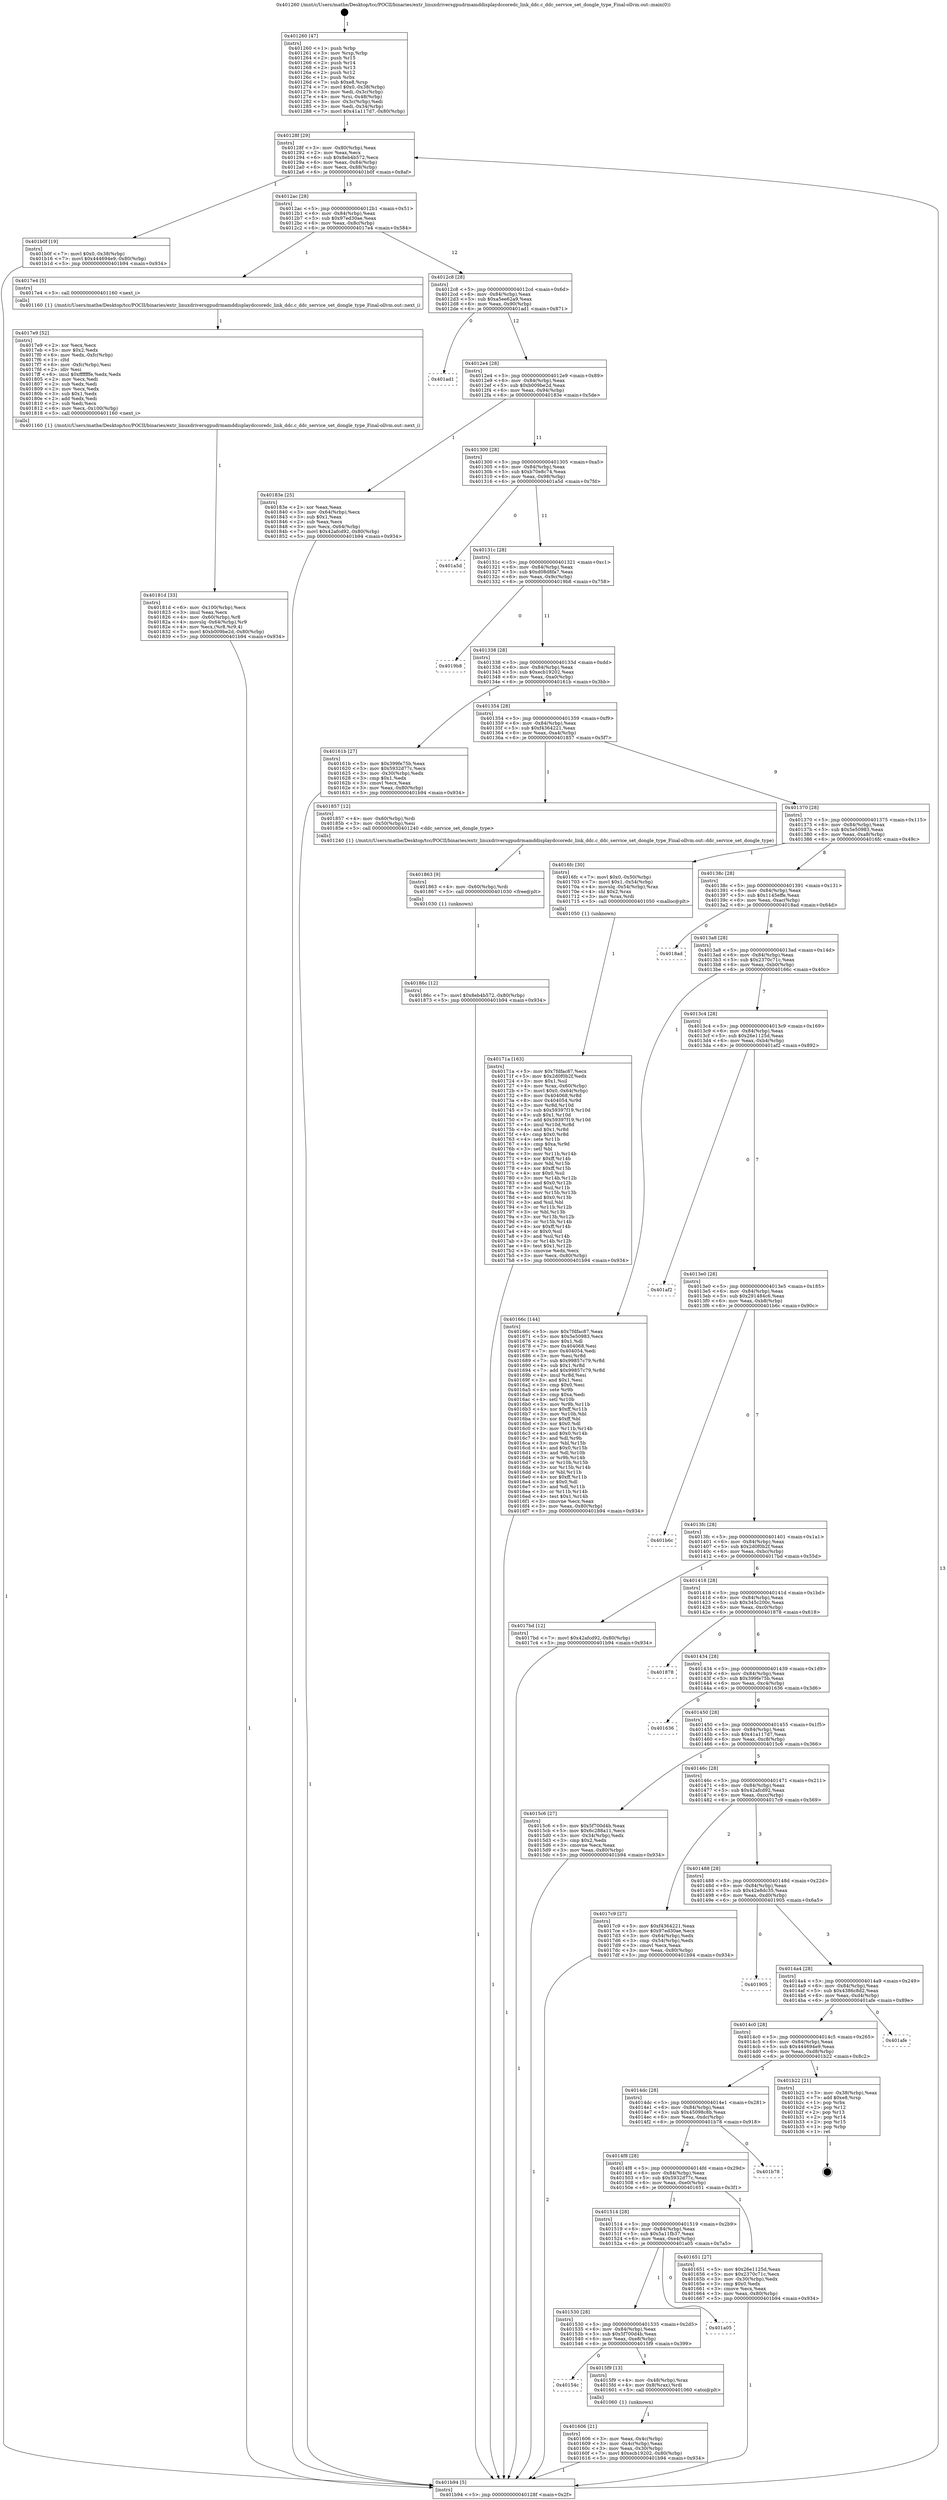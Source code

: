 digraph "0x401260" {
  label = "0x401260 (/mnt/c/Users/mathe/Desktop/tcc/POCII/binaries/extr_linuxdriversgpudrmamddisplaydccoredc_link_ddc.c_ddc_service_set_dongle_type_Final-ollvm.out::main(0))"
  labelloc = "t"
  node[shape=record]

  Entry [label="",width=0.3,height=0.3,shape=circle,fillcolor=black,style=filled]
  "0x40128f" [label="{
     0x40128f [29]\l
     | [instrs]\l
     &nbsp;&nbsp;0x40128f \<+3\>: mov -0x80(%rbp),%eax\l
     &nbsp;&nbsp;0x401292 \<+2\>: mov %eax,%ecx\l
     &nbsp;&nbsp;0x401294 \<+6\>: sub $0x8eb4b572,%ecx\l
     &nbsp;&nbsp;0x40129a \<+6\>: mov %eax,-0x84(%rbp)\l
     &nbsp;&nbsp;0x4012a0 \<+6\>: mov %ecx,-0x88(%rbp)\l
     &nbsp;&nbsp;0x4012a6 \<+6\>: je 0000000000401b0f \<main+0x8af\>\l
  }"]
  "0x401b0f" [label="{
     0x401b0f [19]\l
     | [instrs]\l
     &nbsp;&nbsp;0x401b0f \<+7\>: movl $0x0,-0x38(%rbp)\l
     &nbsp;&nbsp;0x401b16 \<+7\>: movl $0x444694e9,-0x80(%rbp)\l
     &nbsp;&nbsp;0x401b1d \<+5\>: jmp 0000000000401b94 \<main+0x934\>\l
  }"]
  "0x4012ac" [label="{
     0x4012ac [28]\l
     | [instrs]\l
     &nbsp;&nbsp;0x4012ac \<+5\>: jmp 00000000004012b1 \<main+0x51\>\l
     &nbsp;&nbsp;0x4012b1 \<+6\>: mov -0x84(%rbp),%eax\l
     &nbsp;&nbsp;0x4012b7 \<+5\>: sub $0x97ed30ae,%eax\l
     &nbsp;&nbsp;0x4012bc \<+6\>: mov %eax,-0x8c(%rbp)\l
     &nbsp;&nbsp;0x4012c2 \<+6\>: je 00000000004017e4 \<main+0x584\>\l
  }"]
  Exit [label="",width=0.3,height=0.3,shape=circle,fillcolor=black,style=filled,peripheries=2]
  "0x4017e4" [label="{
     0x4017e4 [5]\l
     | [instrs]\l
     &nbsp;&nbsp;0x4017e4 \<+5\>: call 0000000000401160 \<next_i\>\l
     | [calls]\l
     &nbsp;&nbsp;0x401160 \{1\} (/mnt/c/Users/mathe/Desktop/tcc/POCII/binaries/extr_linuxdriversgpudrmamddisplaydccoredc_link_ddc.c_ddc_service_set_dongle_type_Final-ollvm.out::next_i)\l
  }"]
  "0x4012c8" [label="{
     0x4012c8 [28]\l
     | [instrs]\l
     &nbsp;&nbsp;0x4012c8 \<+5\>: jmp 00000000004012cd \<main+0x6d\>\l
     &nbsp;&nbsp;0x4012cd \<+6\>: mov -0x84(%rbp),%eax\l
     &nbsp;&nbsp;0x4012d3 \<+5\>: sub $0xa5ee62a9,%eax\l
     &nbsp;&nbsp;0x4012d8 \<+6\>: mov %eax,-0x90(%rbp)\l
     &nbsp;&nbsp;0x4012de \<+6\>: je 0000000000401ad1 \<main+0x871\>\l
  }"]
  "0x40186c" [label="{
     0x40186c [12]\l
     | [instrs]\l
     &nbsp;&nbsp;0x40186c \<+7\>: movl $0x8eb4b572,-0x80(%rbp)\l
     &nbsp;&nbsp;0x401873 \<+5\>: jmp 0000000000401b94 \<main+0x934\>\l
  }"]
  "0x401ad1" [label="{
     0x401ad1\l
  }", style=dashed]
  "0x4012e4" [label="{
     0x4012e4 [28]\l
     | [instrs]\l
     &nbsp;&nbsp;0x4012e4 \<+5\>: jmp 00000000004012e9 \<main+0x89\>\l
     &nbsp;&nbsp;0x4012e9 \<+6\>: mov -0x84(%rbp),%eax\l
     &nbsp;&nbsp;0x4012ef \<+5\>: sub $0xb009be2d,%eax\l
     &nbsp;&nbsp;0x4012f4 \<+6\>: mov %eax,-0x94(%rbp)\l
     &nbsp;&nbsp;0x4012fa \<+6\>: je 000000000040183e \<main+0x5de\>\l
  }"]
  "0x401863" [label="{
     0x401863 [9]\l
     | [instrs]\l
     &nbsp;&nbsp;0x401863 \<+4\>: mov -0x60(%rbp),%rdi\l
     &nbsp;&nbsp;0x401867 \<+5\>: call 0000000000401030 \<free@plt\>\l
     | [calls]\l
     &nbsp;&nbsp;0x401030 \{1\} (unknown)\l
  }"]
  "0x40183e" [label="{
     0x40183e [25]\l
     | [instrs]\l
     &nbsp;&nbsp;0x40183e \<+2\>: xor %eax,%eax\l
     &nbsp;&nbsp;0x401840 \<+3\>: mov -0x64(%rbp),%ecx\l
     &nbsp;&nbsp;0x401843 \<+3\>: sub $0x1,%eax\l
     &nbsp;&nbsp;0x401846 \<+2\>: sub %eax,%ecx\l
     &nbsp;&nbsp;0x401848 \<+3\>: mov %ecx,-0x64(%rbp)\l
     &nbsp;&nbsp;0x40184b \<+7\>: movl $0x42afcd92,-0x80(%rbp)\l
     &nbsp;&nbsp;0x401852 \<+5\>: jmp 0000000000401b94 \<main+0x934\>\l
  }"]
  "0x401300" [label="{
     0x401300 [28]\l
     | [instrs]\l
     &nbsp;&nbsp;0x401300 \<+5\>: jmp 0000000000401305 \<main+0xa5\>\l
     &nbsp;&nbsp;0x401305 \<+6\>: mov -0x84(%rbp),%eax\l
     &nbsp;&nbsp;0x40130b \<+5\>: sub $0xb70e8c74,%eax\l
     &nbsp;&nbsp;0x401310 \<+6\>: mov %eax,-0x98(%rbp)\l
     &nbsp;&nbsp;0x401316 \<+6\>: je 0000000000401a5d \<main+0x7fd\>\l
  }"]
  "0x40181d" [label="{
     0x40181d [33]\l
     | [instrs]\l
     &nbsp;&nbsp;0x40181d \<+6\>: mov -0x100(%rbp),%ecx\l
     &nbsp;&nbsp;0x401823 \<+3\>: imul %eax,%ecx\l
     &nbsp;&nbsp;0x401826 \<+4\>: mov -0x60(%rbp),%r8\l
     &nbsp;&nbsp;0x40182a \<+4\>: movslq -0x64(%rbp),%r9\l
     &nbsp;&nbsp;0x40182e \<+4\>: mov %ecx,(%r8,%r9,4)\l
     &nbsp;&nbsp;0x401832 \<+7\>: movl $0xb009be2d,-0x80(%rbp)\l
     &nbsp;&nbsp;0x401839 \<+5\>: jmp 0000000000401b94 \<main+0x934\>\l
  }"]
  "0x401a5d" [label="{
     0x401a5d\l
  }", style=dashed]
  "0x40131c" [label="{
     0x40131c [28]\l
     | [instrs]\l
     &nbsp;&nbsp;0x40131c \<+5\>: jmp 0000000000401321 \<main+0xc1\>\l
     &nbsp;&nbsp;0x401321 \<+6\>: mov -0x84(%rbp),%eax\l
     &nbsp;&nbsp;0x401327 \<+5\>: sub $0xd08d8fa7,%eax\l
     &nbsp;&nbsp;0x40132c \<+6\>: mov %eax,-0x9c(%rbp)\l
     &nbsp;&nbsp;0x401332 \<+6\>: je 00000000004019b8 \<main+0x758\>\l
  }"]
  "0x4017e9" [label="{
     0x4017e9 [52]\l
     | [instrs]\l
     &nbsp;&nbsp;0x4017e9 \<+2\>: xor %ecx,%ecx\l
     &nbsp;&nbsp;0x4017eb \<+5\>: mov $0x2,%edx\l
     &nbsp;&nbsp;0x4017f0 \<+6\>: mov %edx,-0xfc(%rbp)\l
     &nbsp;&nbsp;0x4017f6 \<+1\>: cltd\l
     &nbsp;&nbsp;0x4017f7 \<+6\>: mov -0xfc(%rbp),%esi\l
     &nbsp;&nbsp;0x4017fd \<+2\>: idiv %esi\l
     &nbsp;&nbsp;0x4017ff \<+6\>: imul $0xfffffffe,%edx,%edx\l
     &nbsp;&nbsp;0x401805 \<+2\>: mov %ecx,%edi\l
     &nbsp;&nbsp;0x401807 \<+2\>: sub %edx,%edi\l
     &nbsp;&nbsp;0x401809 \<+2\>: mov %ecx,%edx\l
     &nbsp;&nbsp;0x40180b \<+3\>: sub $0x1,%edx\l
     &nbsp;&nbsp;0x40180e \<+2\>: add %edx,%edi\l
     &nbsp;&nbsp;0x401810 \<+2\>: sub %edi,%ecx\l
     &nbsp;&nbsp;0x401812 \<+6\>: mov %ecx,-0x100(%rbp)\l
     &nbsp;&nbsp;0x401818 \<+5\>: call 0000000000401160 \<next_i\>\l
     | [calls]\l
     &nbsp;&nbsp;0x401160 \{1\} (/mnt/c/Users/mathe/Desktop/tcc/POCII/binaries/extr_linuxdriversgpudrmamddisplaydccoredc_link_ddc.c_ddc_service_set_dongle_type_Final-ollvm.out::next_i)\l
  }"]
  "0x4019b8" [label="{
     0x4019b8\l
  }", style=dashed]
  "0x401338" [label="{
     0x401338 [28]\l
     | [instrs]\l
     &nbsp;&nbsp;0x401338 \<+5\>: jmp 000000000040133d \<main+0xdd\>\l
     &nbsp;&nbsp;0x40133d \<+6\>: mov -0x84(%rbp),%eax\l
     &nbsp;&nbsp;0x401343 \<+5\>: sub $0xecb19202,%eax\l
     &nbsp;&nbsp;0x401348 \<+6\>: mov %eax,-0xa0(%rbp)\l
     &nbsp;&nbsp;0x40134e \<+6\>: je 000000000040161b \<main+0x3bb\>\l
  }"]
  "0x40171a" [label="{
     0x40171a [163]\l
     | [instrs]\l
     &nbsp;&nbsp;0x40171a \<+5\>: mov $0x7fdfac87,%ecx\l
     &nbsp;&nbsp;0x40171f \<+5\>: mov $0x2d0f0b2f,%edx\l
     &nbsp;&nbsp;0x401724 \<+3\>: mov $0x1,%sil\l
     &nbsp;&nbsp;0x401727 \<+4\>: mov %rax,-0x60(%rbp)\l
     &nbsp;&nbsp;0x40172b \<+7\>: movl $0x0,-0x64(%rbp)\l
     &nbsp;&nbsp;0x401732 \<+8\>: mov 0x404068,%r8d\l
     &nbsp;&nbsp;0x40173a \<+8\>: mov 0x404054,%r9d\l
     &nbsp;&nbsp;0x401742 \<+3\>: mov %r8d,%r10d\l
     &nbsp;&nbsp;0x401745 \<+7\>: sub $0x59397f19,%r10d\l
     &nbsp;&nbsp;0x40174c \<+4\>: sub $0x1,%r10d\l
     &nbsp;&nbsp;0x401750 \<+7\>: add $0x59397f19,%r10d\l
     &nbsp;&nbsp;0x401757 \<+4\>: imul %r10d,%r8d\l
     &nbsp;&nbsp;0x40175b \<+4\>: and $0x1,%r8d\l
     &nbsp;&nbsp;0x40175f \<+4\>: cmp $0x0,%r8d\l
     &nbsp;&nbsp;0x401763 \<+4\>: sete %r11b\l
     &nbsp;&nbsp;0x401767 \<+4\>: cmp $0xa,%r9d\l
     &nbsp;&nbsp;0x40176b \<+3\>: setl %bl\l
     &nbsp;&nbsp;0x40176e \<+3\>: mov %r11b,%r14b\l
     &nbsp;&nbsp;0x401771 \<+4\>: xor $0xff,%r14b\l
     &nbsp;&nbsp;0x401775 \<+3\>: mov %bl,%r15b\l
     &nbsp;&nbsp;0x401778 \<+4\>: xor $0xff,%r15b\l
     &nbsp;&nbsp;0x40177c \<+4\>: xor $0x0,%sil\l
     &nbsp;&nbsp;0x401780 \<+3\>: mov %r14b,%r12b\l
     &nbsp;&nbsp;0x401783 \<+4\>: and $0x0,%r12b\l
     &nbsp;&nbsp;0x401787 \<+3\>: and %sil,%r11b\l
     &nbsp;&nbsp;0x40178a \<+3\>: mov %r15b,%r13b\l
     &nbsp;&nbsp;0x40178d \<+4\>: and $0x0,%r13b\l
     &nbsp;&nbsp;0x401791 \<+3\>: and %sil,%bl\l
     &nbsp;&nbsp;0x401794 \<+3\>: or %r11b,%r12b\l
     &nbsp;&nbsp;0x401797 \<+3\>: or %bl,%r13b\l
     &nbsp;&nbsp;0x40179a \<+3\>: xor %r13b,%r12b\l
     &nbsp;&nbsp;0x40179d \<+3\>: or %r15b,%r14b\l
     &nbsp;&nbsp;0x4017a0 \<+4\>: xor $0xff,%r14b\l
     &nbsp;&nbsp;0x4017a4 \<+4\>: or $0x0,%sil\l
     &nbsp;&nbsp;0x4017a8 \<+3\>: and %sil,%r14b\l
     &nbsp;&nbsp;0x4017ab \<+3\>: or %r14b,%r12b\l
     &nbsp;&nbsp;0x4017ae \<+4\>: test $0x1,%r12b\l
     &nbsp;&nbsp;0x4017b2 \<+3\>: cmovne %edx,%ecx\l
     &nbsp;&nbsp;0x4017b5 \<+3\>: mov %ecx,-0x80(%rbp)\l
     &nbsp;&nbsp;0x4017b8 \<+5\>: jmp 0000000000401b94 \<main+0x934\>\l
  }"]
  "0x40161b" [label="{
     0x40161b [27]\l
     | [instrs]\l
     &nbsp;&nbsp;0x40161b \<+5\>: mov $0x399fe75b,%eax\l
     &nbsp;&nbsp;0x401620 \<+5\>: mov $0x5932d77c,%ecx\l
     &nbsp;&nbsp;0x401625 \<+3\>: mov -0x30(%rbp),%edx\l
     &nbsp;&nbsp;0x401628 \<+3\>: cmp $0x1,%edx\l
     &nbsp;&nbsp;0x40162b \<+3\>: cmovl %ecx,%eax\l
     &nbsp;&nbsp;0x40162e \<+3\>: mov %eax,-0x80(%rbp)\l
     &nbsp;&nbsp;0x401631 \<+5\>: jmp 0000000000401b94 \<main+0x934\>\l
  }"]
  "0x401354" [label="{
     0x401354 [28]\l
     | [instrs]\l
     &nbsp;&nbsp;0x401354 \<+5\>: jmp 0000000000401359 \<main+0xf9\>\l
     &nbsp;&nbsp;0x401359 \<+6\>: mov -0x84(%rbp),%eax\l
     &nbsp;&nbsp;0x40135f \<+5\>: sub $0xf4364221,%eax\l
     &nbsp;&nbsp;0x401364 \<+6\>: mov %eax,-0xa4(%rbp)\l
     &nbsp;&nbsp;0x40136a \<+6\>: je 0000000000401857 \<main+0x5f7\>\l
  }"]
  "0x401606" [label="{
     0x401606 [21]\l
     | [instrs]\l
     &nbsp;&nbsp;0x401606 \<+3\>: mov %eax,-0x4c(%rbp)\l
     &nbsp;&nbsp;0x401609 \<+3\>: mov -0x4c(%rbp),%eax\l
     &nbsp;&nbsp;0x40160c \<+3\>: mov %eax,-0x30(%rbp)\l
     &nbsp;&nbsp;0x40160f \<+7\>: movl $0xecb19202,-0x80(%rbp)\l
     &nbsp;&nbsp;0x401616 \<+5\>: jmp 0000000000401b94 \<main+0x934\>\l
  }"]
  "0x401857" [label="{
     0x401857 [12]\l
     | [instrs]\l
     &nbsp;&nbsp;0x401857 \<+4\>: mov -0x60(%rbp),%rdi\l
     &nbsp;&nbsp;0x40185b \<+3\>: mov -0x50(%rbp),%esi\l
     &nbsp;&nbsp;0x40185e \<+5\>: call 0000000000401240 \<ddc_service_set_dongle_type\>\l
     | [calls]\l
     &nbsp;&nbsp;0x401240 \{1\} (/mnt/c/Users/mathe/Desktop/tcc/POCII/binaries/extr_linuxdriversgpudrmamddisplaydccoredc_link_ddc.c_ddc_service_set_dongle_type_Final-ollvm.out::ddc_service_set_dongle_type)\l
  }"]
  "0x401370" [label="{
     0x401370 [28]\l
     | [instrs]\l
     &nbsp;&nbsp;0x401370 \<+5\>: jmp 0000000000401375 \<main+0x115\>\l
     &nbsp;&nbsp;0x401375 \<+6\>: mov -0x84(%rbp),%eax\l
     &nbsp;&nbsp;0x40137b \<+5\>: sub $0x5e50983,%eax\l
     &nbsp;&nbsp;0x401380 \<+6\>: mov %eax,-0xa8(%rbp)\l
     &nbsp;&nbsp;0x401386 \<+6\>: je 00000000004016fc \<main+0x49c\>\l
  }"]
  "0x40154c" [label="{
     0x40154c\l
  }", style=dashed]
  "0x4016fc" [label="{
     0x4016fc [30]\l
     | [instrs]\l
     &nbsp;&nbsp;0x4016fc \<+7\>: movl $0x0,-0x50(%rbp)\l
     &nbsp;&nbsp;0x401703 \<+7\>: movl $0x1,-0x54(%rbp)\l
     &nbsp;&nbsp;0x40170a \<+4\>: movslq -0x54(%rbp),%rax\l
     &nbsp;&nbsp;0x40170e \<+4\>: shl $0x2,%rax\l
     &nbsp;&nbsp;0x401712 \<+3\>: mov %rax,%rdi\l
     &nbsp;&nbsp;0x401715 \<+5\>: call 0000000000401050 \<malloc@plt\>\l
     | [calls]\l
     &nbsp;&nbsp;0x401050 \{1\} (unknown)\l
  }"]
  "0x40138c" [label="{
     0x40138c [28]\l
     | [instrs]\l
     &nbsp;&nbsp;0x40138c \<+5\>: jmp 0000000000401391 \<main+0x131\>\l
     &nbsp;&nbsp;0x401391 \<+6\>: mov -0x84(%rbp),%eax\l
     &nbsp;&nbsp;0x401397 \<+5\>: sub $0x1145effe,%eax\l
     &nbsp;&nbsp;0x40139c \<+6\>: mov %eax,-0xac(%rbp)\l
     &nbsp;&nbsp;0x4013a2 \<+6\>: je 00000000004018ad \<main+0x64d\>\l
  }"]
  "0x4015f9" [label="{
     0x4015f9 [13]\l
     | [instrs]\l
     &nbsp;&nbsp;0x4015f9 \<+4\>: mov -0x48(%rbp),%rax\l
     &nbsp;&nbsp;0x4015fd \<+4\>: mov 0x8(%rax),%rdi\l
     &nbsp;&nbsp;0x401601 \<+5\>: call 0000000000401060 \<atoi@plt\>\l
     | [calls]\l
     &nbsp;&nbsp;0x401060 \{1\} (unknown)\l
  }"]
  "0x4018ad" [label="{
     0x4018ad\l
  }", style=dashed]
  "0x4013a8" [label="{
     0x4013a8 [28]\l
     | [instrs]\l
     &nbsp;&nbsp;0x4013a8 \<+5\>: jmp 00000000004013ad \<main+0x14d\>\l
     &nbsp;&nbsp;0x4013ad \<+6\>: mov -0x84(%rbp),%eax\l
     &nbsp;&nbsp;0x4013b3 \<+5\>: sub $0x2370c71c,%eax\l
     &nbsp;&nbsp;0x4013b8 \<+6\>: mov %eax,-0xb0(%rbp)\l
     &nbsp;&nbsp;0x4013be \<+6\>: je 000000000040166c \<main+0x40c\>\l
  }"]
  "0x401530" [label="{
     0x401530 [28]\l
     | [instrs]\l
     &nbsp;&nbsp;0x401530 \<+5\>: jmp 0000000000401535 \<main+0x2d5\>\l
     &nbsp;&nbsp;0x401535 \<+6\>: mov -0x84(%rbp),%eax\l
     &nbsp;&nbsp;0x40153b \<+5\>: sub $0x5f700d4b,%eax\l
     &nbsp;&nbsp;0x401540 \<+6\>: mov %eax,-0xe8(%rbp)\l
     &nbsp;&nbsp;0x401546 \<+6\>: je 00000000004015f9 \<main+0x399\>\l
  }"]
  "0x40166c" [label="{
     0x40166c [144]\l
     | [instrs]\l
     &nbsp;&nbsp;0x40166c \<+5\>: mov $0x7fdfac87,%eax\l
     &nbsp;&nbsp;0x401671 \<+5\>: mov $0x5e50983,%ecx\l
     &nbsp;&nbsp;0x401676 \<+2\>: mov $0x1,%dl\l
     &nbsp;&nbsp;0x401678 \<+7\>: mov 0x404068,%esi\l
     &nbsp;&nbsp;0x40167f \<+7\>: mov 0x404054,%edi\l
     &nbsp;&nbsp;0x401686 \<+3\>: mov %esi,%r8d\l
     &nbsp;&nbsp;0x401689 \<+7\>: sub $0x99857c79,%r8d\l
     &nbsp;&nbsp;0x401690 \<+4\>: sub $0x1,%r8d\l
     &nbsp;&nbsp;0x401694 \<+7\>: add $0x99857c79,%r8d\l
     &nbsp;&nbsp;0x40169b \<+4\>: imul %r8d,%esi\l
     &nbsp;&nbsp;0x40169f \<+3\>: and $0x1,%esi\l
     &nbsp;&nbsp;0x4016a2 \<+3\>: cmp $0x0,%esi\l
     &nbsp;&nbsp;0x4016a5 \<+4\>: sete %r9b\l
     &nbsp;&nbsp;0x4016a9 \<+3\>: cmp $0xa,%edi\l
     &nbsp;&nbsp;0x4016ac \<+4\>: setl %r10b\l
     &nbsp;&nbsp;0x4016b0 \<+3\>: mov %r9b,%r11b\l
     &nbsp;&nbsp;0x4016b3 \<+4\>: xor $0xff,%r11b\l
     &nbsp;&nbsp;0x4016b7 \<+3\>: mov %r10b,%bl\l
     &nbsp;&nbsp;0x4016ba \<+3\>: xor $0xff,%bl\l
     &nbsp;&nbsp;0x4016bd \<+3\>: xor $0x0,%dl\l
     &nbsp;&nbsp;0x4016c0 \<+3\>: mov %r11b,%r14b\l
     &nbsp;&nbsp;0x4016c3 \<+4\>: and $0x0,%r14b\l
     &nbsp;&nbsp;0x4016c7 \<+3\>: and %dl,%r9b\l
     &nbsp;&nbsp;0x4016ca \<+3\>: mov %bl,%r15b\l
     &nbsp;&nbsp;0x4016cd \<+4\>: and $0x0,%r15b\l
     &nbsp;&nbsp;0x4016d1 \<+3\>: and %dl,%r10b\l
     &nbsp;&nbsp;0x4016d4 \<+3\>: or %r9b,%r14b\l
     &nbsp;&nbsp;0x4016d7 \<+3\>: or %r10b,%r15b\l
     &nbsp;&nbsp;0x4016da \<+3\>: xor %r15b,%r14b\l
     &nbsp;&nbsp;0x4016dd \<+3\>: or %bl,%r11b\l
     &nbsp;&nbsp;0x4016e0 \<+4\>: xor $0xff,%r11b\l
     &nbsp;&nbsp;0x4016e4 \<+3\>: or $0x0,%dl\l
     &nbsp;&nbsp;0x4016e7 \<+3\>: and %dl,%r11b\l
     &nbsp;&nbsp;0x4016ea \<+3\>: or %r11b,%r14b\l
     &nbsp;&nbsp;0x4016ed \<+4\>: test $0x1,%r14b\l
     &nbsp;&nbsp;0x4016f1 \<+3\>: cmovne %ecx,%eax\l
     &nbsp;&nbsp;0x4016f4 \<+3\>: mov %eax,-0x80(%rbp)\l
     &nbsp;&nbsp;0x4016f7 \<+5\>: jmp 0000000000401b94 \<main+0x934\>\l
  }"]
  "0x4013c4" [label="{
     0x4013c4 [28]\l
     | [instrs]\l
     &nbsp;&nbsp;0x4013c4 \<+5\>: jmp 00000000004013c9 \<main+0x169\>\l
     &nbsp;&nbsp;0x4013c9 \<+6\>: mov -0x84(%rbp),%eax\l
     &nbsp;&nbsp;0x4013cf \<+5\>: sub $0x26e1125d,%eax\l
     &nbsp;&nbsp;0x4013d4 \<+6\>: mov %eax,-0xb4(%rbp)\l
     &nbsp;&nbsp;0x4013da \<+6\>: je 0000000000401af2 \<main+0x892\>\l
  }"]
  "0x401a05" [label="{
     0x401a05\l
  }", style=dashed]
  "0x401af2" [label="{
     0x401af2\l
  }", style=dashed]
  "0x4013e0" [label="{
     0x4013e0 [28]\l
     | [instrs]\l
     &nbsp;&nbsp;0x4013e0 \<+5\>: jmp 00000000004013e5 \<main+0x185\>\l
     &nbsp;&nbsp;0x4013e5 \<+6\>: mov -0x84(%rbp),%eax\l
     &nbsp;&nbsp;0x4013eb \<+5\>: sub $0x291484c6,%eax\l
     &nbsp;&nbsp;0x4013f0 \<+6\>: mov %eax,-0xb8(%rbp)\l
     &nbsp;&nbsp;0x4013f6 \<+6\>: je 0000000000401b6c \<main+0x90c\>\l
  }"]
  "0x401514" [label="{
     0x401514 [28]\l
     | [instrs]\l
     &nbsp;&nbsp;0x401514 \<+5\>: jmp 0000000000401519 \<main+0x2b9\>\l
     &nbsp;&nbsp;0x401519 \<+6\>: mov -0x84(%rbp),%eax\l
     &nbsp;&nbsp;0x40151f \<+5\>: sub $0x5a11fb37,%eax\l
     &nbsp;&nbsp;0x401524 \<+6\>: mov %eax,-0xe4(%rbp)\l
     &nbsp;&nbsp;0x40152a \<+6\>: je 0000000000401a05 \<main+0x7a5\>\l
  }"]
  "0x401b6c" [label="{
     0x401b6c\l
  }", style=dashed]
  "0x4013fc" [label="{
     0x4013fc [28]\l
     | [instrs]\l
     &nbsp;&nbsp;0x4013fc \<+5\>: jmp 0000000000401401 \<main+0x1a1\>\l
     &nbsp;&nbsp;0x401401 \<+6\>: mov -0x84(%rbp),%eax\l
     &nbsp;&nbsp;0x401407 \<+5\>: sub $0x2d0f0b2f,%eax\l
     &nbsp;&nbsp;0x40140c \<+6\>: mov %eax,-0xbc(%rbp)\l
     &nbsp;&nbsp;0x401412 \<+6\>: je 00000000004017bd \<main+0x55d\>\l
  }"]
  "0x401651" [label="{
     0x401651 [27]\l
     | [instrs]\l
     &nbsp;&nbsp;0x401651 \<+5\>: mov $0x26e1125d,%eax\l
     &nbsp;&nbsp;0x401656 \<+5\>: mov $0x2370c71c,%ecx\l
     &nbsp;&nbsp;0x40165b \<+3\>: mov -0x30(%rbp),%edx\l
     &nbsp;&nbsp;0x40165e \<+3\>: cmp $0x0,%edx\l
     &nbsp;&nbsp;0x401661 \<+3\>: cmove %ecx,%eax\l
     &nbsp;&nbsp;0x401664 \<+3\>: mov %eax,-0x80(%rbp)\l
     &nbsp;&nbsp;0x401667 \<+5\>: jmp 0000000000401b94 \<main+0x934\>\l
  }"]
  "0x4017bd" [label="{
     0x4017bd [12]\l
     | [instrs]\l
     &nbsp;&nbsp;0x4017bd \<+7\>: movl $0x42afcd92,-0x80(%rbp)\l
     &nbsp;&nbsp;0x4017c4 \<+5\>: jmp 0000000000401b94 \<main+0x934\>\l
  }"]
  "0x401418" [label="{
     0x401418 [28]\l
     | [instrs]\l
     &nbsp;&nbsp;0x401418 \<+5\>: jmp 000000000040141d \<main+0x1bd\>\l
     &nbsp;&nbsp;0x40141d \<+6\>: mov -0x84(%rbp),%eax\l
     &nbsp;&nbsp;0x401423 \<+5\>: sub $0x345c200c,%eax\l
     &nbsp;&nbsp;0x401428 \<+6\>: mov %eax,-0xc0(%rbp)\l
     &nbsp;&nbsp;0x40142e \<+6\>: je 0000000000401878 \<main+0x618\>\l
  }"]
  "0x4014f8" [label="{
     0x4014f8 [28]\l
     | [instrs]\l
     &nbsp;&nbsp;0x4014f8 \<+5\>: jmp 00000000004014fd \<main+0x29d\>\l
     &nbsp;&nbsp;0x4014fd \<+6\>: mov -0x84(%rbp),%eax\l
     &nbsp;&nbsp;0x401503 \<+5\>: sub $0x5932d77c,%eax\l
     &nbsp;&nbsp;0x401508 \<+6\>: mov %eax,-0xe0(%rbp)\l
     &nbsp;&nbsp;0x40150e \<+6\>: je 0000000000401651 \<main+0x3f1\>\l
  }"]
  "0x401878" [label="{
     0x401878\l
  }", style=dashed]
  "0x401434" [label="{
     0x401434 [28]\l
     | [instrs]\l
     &nbsp;&nbsp;0x401434 \<+5\>: jmp 0000000000401439 \<main+0x1d9\>\l
     &nbsp;&nbsp;0x401439 \<+6\>: mov -0x84(%rbp),%eax\l
     &nbsp;&nbsp;0x40143f \<+5\>: sub $0x399fe75b,%eax\l
     &nbsp;&nbsp;0x401444 \<+6\>: mov %eax,-0xc4(%rbp)\l
     &nbsp;&nbsp;0x40144a \<+6\>: je 0000000000401636 \<main+0x3d6\>\l
  }"]
  "0x401b78" [label="{
     0x401b78\l
  }", style=dashed]
  "0x401636" [label="{
     0x401636\l
  }", style=dashed]
  "0x401450" [label="{
     0x401450 [28]\l
     | [instrs]\l
     &nbsp;&nbsp;0x401450 \<+5\>: jmp 0000000000401455 \<main+0x1f5\>\l
     &nbsp;&nbsp;0x401455 \<+6\>: mov -0x84(%rbp),%eax\l
     &nbsp;&nbsp;0x40145b \<+5\>: sub $0x41a117d7,%eax\l
     &nbsp;&nbsp;0x401460 \<+6\>: mov %eax,-0xc8(%rbp)\l
     &nbsp;&nbsp;0x401466 \<+6\>: je 00000000004015c6 \<main+0x366\>\l
  }"]
  "0x4014dc" [label="{
     0x4014dc [28]\l
     | [instrs]\l
     &nbsp;&nbsp;0x4014dc \<+5\>: jmp 00000000004014e1 \<main+0x281\>\l
     &nbsp;&nbsp;0x4014e1 \<+6\>: mov -0x84(%rbp),%eax\l
     &nbsp;&nbsp;0x4014e7 \<+5\>: sub $0x45098c8b,%eax\l
     &nbsp;&nbsp;0x4014ec \<+6\>: mov %eax,-0xdc(%rbp)\l
     &nbsp;&nbsp;0x4014f2 \<+6\>: je 0000000000401b78 \<main+0x918\>\l
  }"]
  "0x4015c6" [label="{
     0x4015c6 [27]\l
     | [instrs]\l
     &nbsp;&nbsp;0x4015c6 \<+5\>: mov $0x5f700d4b,%eax\l
     &nbsp;&nbsp;0x4015cb \<+5\>: mov $0x6c288a11,%ecx\l
     &nbsp;&nbsp;0x4015d0 \<+3\>: mov -0x34(%rbp),%edx\l
     &nbsp;&nbsp;0x4015d3 \<+3\>: cmp $0x2,%edx\l
     &nbsp;&nbsp;0x4015d6 \<+3\>: cmovne %ecx,%eax\l
     &nbsp;&nbsp;0x4015d9 \<+3\>: mov %eax,-0x80(%rbp)\l
     &nbsp;&nbsp;0x4015dc \<+5\>: jmp 0000000000401b94 \<main+0x934\>\l
  }"]
  "0x40146c" [label="{
     0x40146c [28]\l
     | [instrs]\l
     &nbsp;&nbsp;0x40146c \<+5\>: jmp 0000000000401471 \<main+0x211\>\l
     &nbsp;&nbsp;0x401471 \<+6\>: mov -0x84(%rbp),%eax\l
     &nbsp;&nbsp;0x401477 \<+5\>: sub $0x42afcd92,%eax\l
     &nbsp;&nbsp;0x40147c \<+6\>: mov %eax,-0xcc(%rbp)\l
     &nbsp;&nbsp;0x401482 \<+6\>: je 00000000004017c9 \<main+0x569\>\l
  }"]
  "0x401b94" [label="{
     0x401b94 [5]\l
     | [instrs]\l
     &nbsp;&nbsp;0x401b94 \<+5\>: jmp 000000000040128f \<main+0x2f\>\l
  }"]
  "0x401260" [label="{
     0x401260 [47]\l
     | [instrs]\l
     &nbsp;&nbsp;0x401260 \<+1\>: push %rbp\l
     &nbsp;&nbsp;0x401261 \<+3\>: mov %rsp,%rbp\l
     &nbsp;&nbsp;0x401264 \<+2\>: push %r15\l
     &nbsp;&nbsp;0x401266 \<+2\>: push %r14\l
     &nbsp;&nbsp;0x401268 \<+2\>: push %r13\l
     &nbsp;&nbsp;0x40126a \<+2\>: push %r12\l
     &nbsp;&nbsp;0x40126c \<+1\>: push %rbx\l
     &nbsp;&nbsp;0x40126d \<+7\>: sub $0xe8,%rsp\l
     &nbsp;&nbsp;0x401274 \<+7\>: movl $0x0,-0x38(%rbp)\l
     &nbsp;&nbsp;0x40127b \<+3\>: mov %edi,-0x3c(%rbp)\l
     &nbsp;&nbsp;0x40127e \<+4\>: mov %rsi,-0x48(%rbp)\l
     &nbsp;&nbsp;0x401282 \<+3\>: mov -0x3c(%rbp),%edi\l
     &nbsp;&nbsp;0x401285 \<+3\>: mov %edi,-0x34(%rbp)\l
     &nbsp;&nbsp;0x401288 \<+7\>: movl $0x41a117d7,-0x80(%rbp)\l
  }"]
  "0x401b22" [label="{
     0x401b22 [21]\l
     | [instrs]\l
     &nbsp;&nbsp;0x401b22 \<+3\>: mov -0x38(%rbp),%eax\l
     &nbsp;&nbsp;0x401b25 \<+7\>: add $0xe8,%rsp\l
     &nbsp;&nbsp;0x401b2c \<+1\>: pop %rbx\l
     &nbsp;&nbsp;0x401b2d \<+2\>: pop %r12\l
     &nbsp;&nbsp;0x401b2f \<+2\>: pop %r13\l
     &nbsp;&nbsp;0x401b31 \<+2\>: pop %r14\l
     &nbsp;&nbsp;0x401b33 \<+2\>: pop %r15\l
     &nbsp;&nbsp;0x401b35 \<+1\>: pop %rbp\l
     &nbsp;&nbsp;0x401b36 \<+1\>: ret\l
  }"]
  "0x4017c9" [label="{
     0x4017c9 [27]\l
     | [instrs]\l
     &nbsp;&nbsp;0x4017c9 \<+5\>: mov $0xf4364221,%eax\l
     &nbsp;&nbsp;0x4017ce \<+5\>: mov $0x97ed30ae,%ecx\l
     &nbsp;&nbsp;0x4017d3 \<+3\>: mov -0x64(%rbp),%edx\l
     &nbsp;&nbsp;0x4017d6 \<+3\>: cmp -0x54(%rbp),%edx\l
     &nbsp;&nbsp;0x4017d9 \<+3\>: cmovl %ecx,%eax\l
     &nbsp;&nbsp;0x4017dc \<+3\>: mov %eax,-0x80(%rbp)\l
     &nbsp;&nbsp;0x4017df \<+5\>: jmp 0000000000401b94 \<main+0x934\>\l
  }"]
  "0x401488" [label="{
     0x401488 [28]\l
     | [instrs]\l
     &nbsp;&nbsp;0x401488 \<+5\>: jmp 000000000040148d \<main+0x22d\>\l
     &nbsp;&nbsp;0x40148d \<+6\>: mov -0x84(%rbp),%eax\l
     &nbsp;&nbsp;0x401493 \<+5\>: sub $0x42e8dc35,%eax\l
     &nbsp;&nbsp;0x401498 \<+6\>: mov %eax,-0xd0(%rbp)\l
     &nbsp;&nbsp;0x40149e \<+6\>: je 0000000000401905 \<main+0x6a5\>\l
  }"]
  "0x4014c0" [label="{
     0x4014c0 [28]\l
     | [instrs]\l
     &nbsp;&nbsp;0x4014c0 \<+5\>: jmp 00000000004014c5 \<main+0x265\>\l
     &nbsp;&nbsp;0x4014c5 \<+6\>: mov -0x84(%rbp),%eax\l
     &nbsp;&nbsp;0x4014cb \<+5\>: sub $0x444694e9,%eax\l
     &nbsp;&nbsp;0x4014d0 \<+6\>: mov %eax,-0xd8(%rbp)\l
     &nbsp;&nbsp;0x4014d6 \<+6\>: je 0000000000401b22 \<main+0x8c2\>\l
  }"]
  "0x401905" [label="{
     0x401905\l
  }", style=dashed]
  "0x4014a4" [label="{
     0x4014a4 [28]\l
     | [instrs]\l
     &nbsp;&nbsp;0x4014a4 \<+5\>: jmp 00000000004014a9 \<main+0x249\>\l
     &nbsp;&nbsp;0x4014a9 \<+6\>: mov -0x84(%rbp),%eax\l
     &nbsp;&nbsp;0x4014af \<+5\>: sub $0x4386c8d2,%eax\l
     &nbsp;&nbsp;0x4014b4 \<+6\>: mov %eax,-0xd4(%rbp)\l
     &nbsp;&nbsp;0x4014ba \<+6\>: je 0000000000401afe \<main+0x89e\>\l
  }"]
  "0x401afe" [label="{
     0x401afe\l
  }", style=dashed]
  Entry -> "0x401260" [label=" 1"]
  "0x40128f" -> "0x401b0f" [label=" 1"]
  "0x40128f" -> "0x4012ac" [label=" 13"]
  "0x401b22" -> Exit [label=" 1"]
  "0x4012ac" -> "0x4017e4" [label=" 1"]
  "0x4012ac" -> "0x4012c8" [label=" 12"]
  "0x401b0f" -> "0x401b94" [label=" 1"]
  "0x4012c8" -> "0x401ad1" [label=" 0"]
  "0x4012c8" -> "0x4012e4" [label=" 12"]
  "0x40186c" -> "0x401b94" [label=" 1"]
  "0x4012e4" -> "0x40183e" [label=" 1"]
  "0x4012e4" -> "0x401300" [label=" 11"]
  "0x401863" -> "0x40186c" [label=" 1"]
  "0x401300" -> "0x401a5d" [label=" 0"]
  "0x401300" -> "0x40131c" [label=" 11"]
  "0x401857" -> "0x401863" [label=" 1"]
  "0x40131c" -> "0x4019b8" [label=" 0"]
  "0x40131c" -> "0x401338" [label=" 11"]
  "0x40183e" -> "0x401b94" [label=" 1"]
  "0x401338" -> "0x40161b" [label=" 1"]
  "0x401338" -> "0x401354" [label=" 10"]
  "0x40181d" -> "0x401b94" [label=" 1"]
  "0x401354" -> "0x401857" [label=" 1"]
  "0x401354" -> "0x401370" [label=" 9"]
  "0x4017e9" -> "0x40181d" [label=" 1"]
  "0x401370" -> "0x4016fc" [label=" 1"]
  "0x401370" -> "0x40138c" [label=" 8"]
  "0x4017e4" -> "0x4017e9" [label=" 1"]
  "0x40138c" -> "0x4018ad" [label=" 0"]
  "0x40138c" -> "0x4013a8" [label=" 8"]
  "0x4017c9" -> "0x401b94" [label=" 2"]
  "0x4013a8" -> "0x40166c" [label=" 1"]
  "0x4013a8" -> "0x4013c4" [label=" 7"]
  "0x40171a" -> "0x401b94" [label=" 1"]
  "0x4013c4" -> "0x401af2" [label=" 0"]
  "0x4013c4" -> "0x4013e0" [label=" 7"]
  "0x4016fc" -> "0x40171a" [label=" 1"]
  "0x4013e0" -> "0x401b6c" [label=" 0"]
  "0x4013e0" -> "0x4013fc" [label=" 7"]
  "0x401651" -> "0x401b94" [label=" 1"]
  "0x4013fc" -> "0x4017bd" [label=" 1"]
  "0x4013fc" -> "0x401418" [label=" 6"]
  "0x40161b" -> "0x401b94" [label=" 1"]
  "0x401418" -> "0x401878" [label=" 0"]
  "0x401418" -> "0x401434" [label=" 6"]
  "0x4015f9" -> "0x401606" [label=" 1"]
  "0x401434" -> "0x401636" [label=" 0"]
  "0x401434" -> "0x401450" [label=" 6"]
  "0x401530" -> "0x40154c" [label=" 0"]
  "0x401450" -> "0x4015c6" [label=" 1"]
  "0x401450" -> "0x40146c" [label=" 5"]
  "0x4015c6" -> "0x401b94" [label=" 1"]
  "0x401260" -> "0x40128f" [label=" 1"]
  "0x401b94" -> "0x40128f" [label=" 13"]
  "0x4017bd" -> "0x401b94" [label=" 1"]
  "0x40146c" -> "0x4017c9" [label=" 2"]
  "0x40146c" -> "0x401488" [label=" 3"]
  "0x401514" -> "0x401530" [label=" 1"]
  "0x401488" -> "0x401905" [label=" 0"]
  "0x401488" -> "0x4014a4" [label=" 3"]
  "0x40166c" -> "0x401b94" [label=" 1"]
  "0x4014a4" -> "0x401afe" [label=" 0"]
  "0x4014a4" -> "0x4014c0" [label=" 3"]
  "0x401514" -> "0x401a05" [label=" 0"]
  "0x4014c0" -> "0x401b22" [label=" 1"]
  "0x4014c0" -> "0x4014dc" [label=" 2"]
  "0x401530" -> "0x4015f9" [label=" 1"]
  "0x4014dc" -> "0x401b78" [label=" 0"]
  "0x4014dc" -> "0x4014f8" [label=" 2"]
  "0x401606" -> "0x401b94" [label=" 1"]
  "0x4014f8" -> "0x401651" [label=" 1"]
  "0x4014f8" -> "0x401514" [label=" 1"]
}
